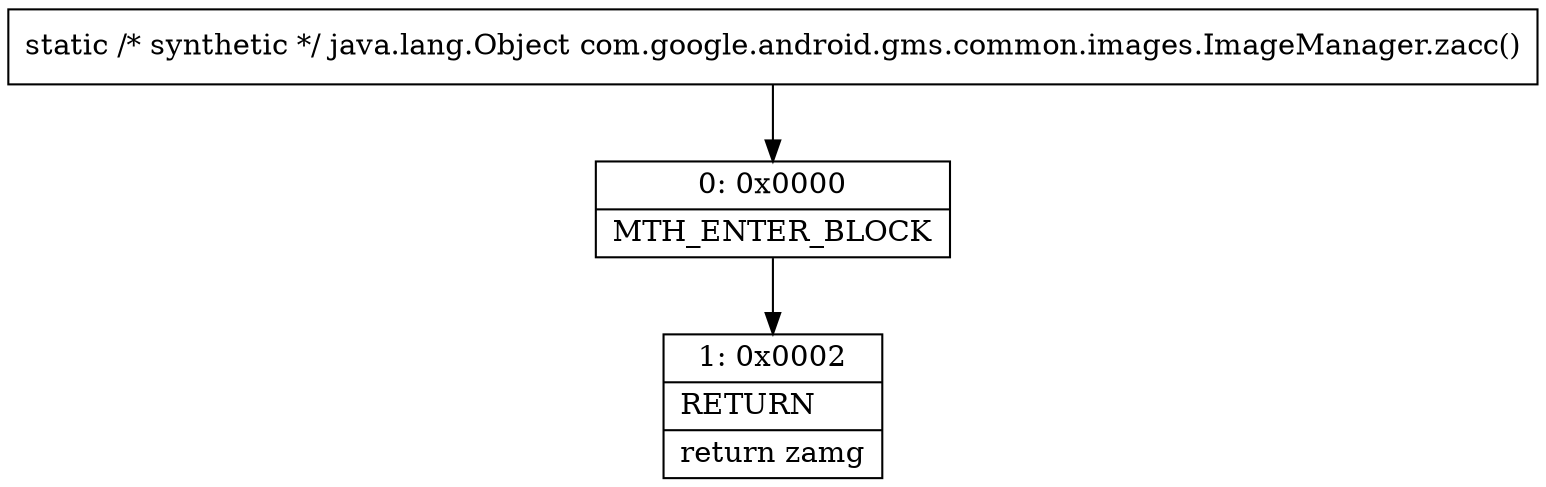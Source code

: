 digraph "CFG forcom.google.android.gms.common.images.ImageManager.zacc()Ljava\/lang\/Object;" {
Node_0 [shape=record,label="{0\:\ 0x0000|MTH_ENTER_BLOCK\l}"];
Node_1 [shape=record,label="{1\:\ 0x0002|RETURN\l|return zamg\l}"];
MethodNode[shape=record,label="{static \/* synthetic *\/ java.lang.Object com.google.android.gms.common.images.ImageManager.zacc() }"];
MethodNode -> Node_0;
Node_0 -> Node_1;
}

